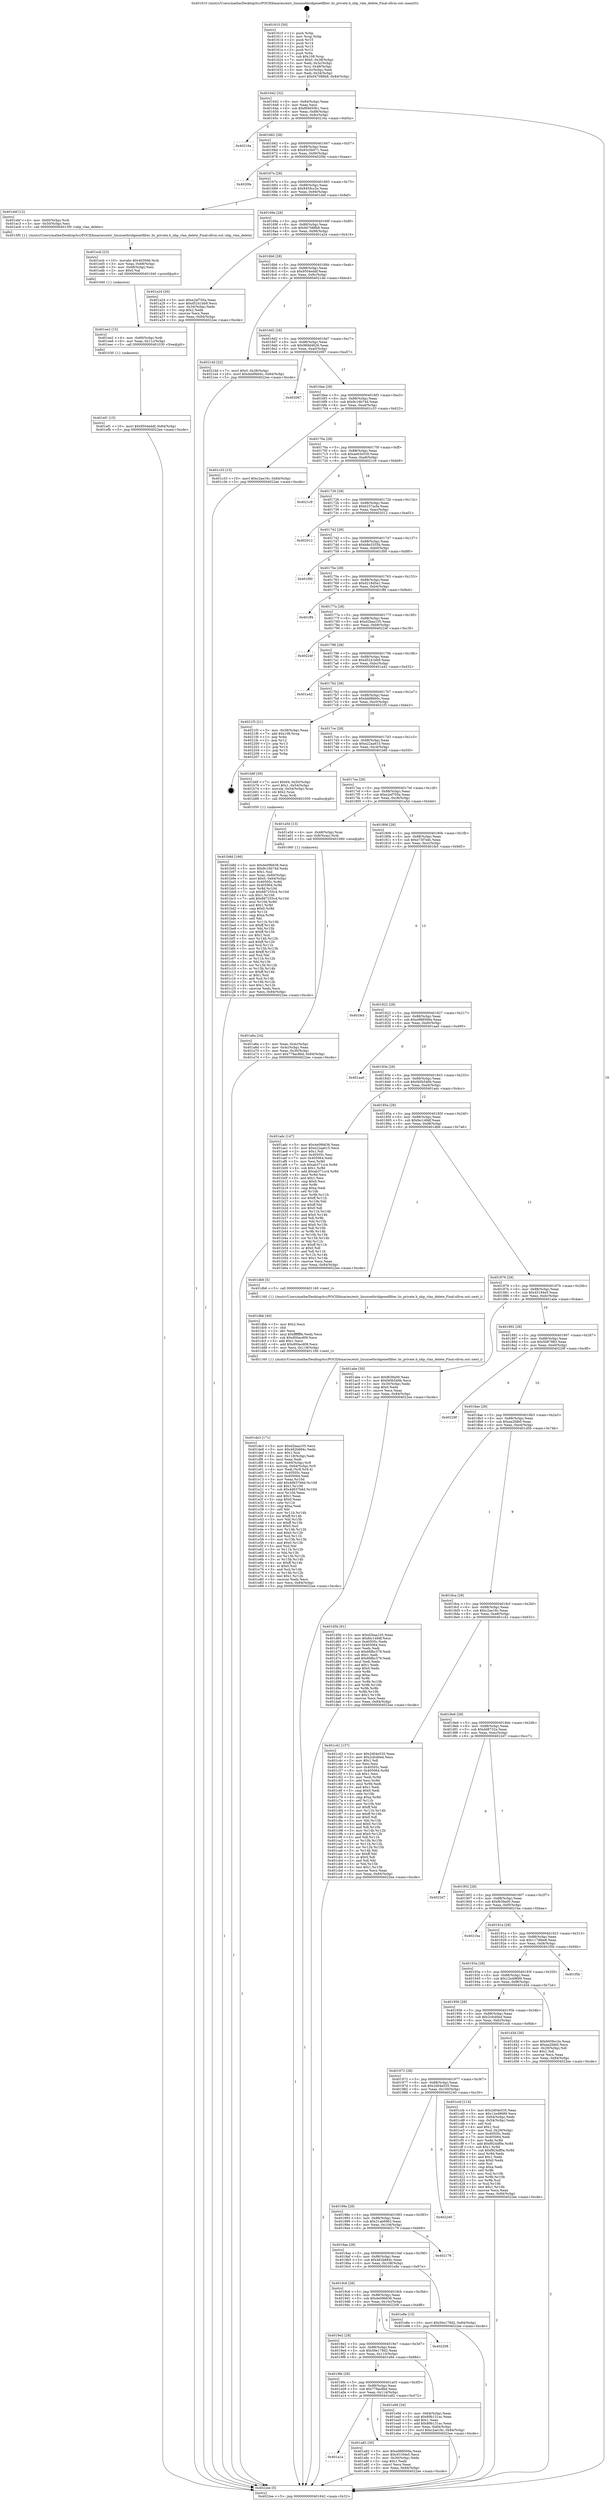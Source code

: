 digraph "0x401610" {
  label = "0x401610 (/mnt/c/Users/mathe/Desktop/tcc/POCII/binaries/extr_linuxnetbridgenetfilter..br_private.h_nbp_vlan_delete_Final-ollvm.out::main(0))"
  labelloc = "t"
  node[shape=record]

  Entry [label="",width=0.3,height=0.3,shape=circle,fillcolor=black,style=filled]
  "0x401642" [label="{
     0x401642 [32]\l
     | [instrs]\l
     &nbsp;&nbsp;0x401642 \<+6\>: mov -0x84(%rbp),%eax\l
     &nbsp;&nbsp;0x401648 \<+2\>: mov %eax,%ecx\l
     &nbsp;&nbsp;0x40164a \<+6\>: sub $0x8f4650b1,%ecx\l
     &nbsp;&nbsp;0x401650 \<+6\>: mov %eax,-0x88(%rbp)\l
     &nbsp;&nbsp;0x401656 \<+6\>: mov %ecx,-0x8c(%rbp)\l
     &nbsp;&nbsp;0x40165c \<+6\>: je 000000000040216a \<main+0xb5a\>\l
  }"]
  "0x40216a" [label="{
     0x40216a\l
  }", style=dashed]
  "0x401662" [label="{
     0x401662 [28]\l
     | [instrs]\l
     &nbsp;&nbsp;0x401662 \<+5\>: jmp 0000000000401667 \<main+0x57\>\l
     &nbsp;&nbsp;0x401667 \<+6\>: mov -0x88(%rbp),%eax\l
     &nbsp;&nbsp;0x40166d \<+5\>: sub $0x93c5b071,%eax\l
     &nbsp;&nbsp;0x401672 \<+6\>: mov %eax,-0x90(%rbp)\l
     &nbsp;&nbsp;0x401678 \<+6\>: je 00000000004020fa \<main+0xaea\>\l
  }"]
  Exit [label="",width=0.3,height=0.3,shape=circle,fillcolor=black,style=filled,peripheries=2]
  "0x4020fa" [label="{
     0x4020fa\l
  }", style=dashed]
  "0x40167e" [label="{
     0x40167e [28]\l
     | [instrs]\l
     &nbsp;&nbsp;0x40167e \<+5\>: jmp 0000000000401683 \<main+0x73\>\l
     &nbsp;&nbsp;0x401683 \<+6\>: mov -0x88(%rbp),%eax\l
     &nbsp;&nbsp;0x401689 \<+5\>: sub $0x9459cc2e,%eax\l
     &nbsp;&nbsp;0x40168e \<+6\>: mov %eax,-0x94(%rbp)\l
     &nbsp;&nbsp;0x401694 \<+6\>: je 0000000000401ebf \<main+0x8af\>\l
  }"]
  "0x401ef1" [label="{
     0x401ef1 [15]\l
     | [instrs]\l
     &nbsp;&nbsp;0x401ef1 \<+10\>: movl $0x9504eddf,-0x84(%rbp)\l
     &nbsp;&nbsp;0x401efb \<+5\>: jmp 00000000004022ee \<main+0xcde\>\l
  }"]
  "0x401ebf" [label="{
     0x401ebf [12]\l
     | [instrs]\l
     &nbsp;&nbsp;0x401ebf \<+4\>: mov -0x60(%rbp),%rdi\l
     &nbsp;&nbsp;0x401ec3 \<+3\>: mov -0x50(%rbp),%esi\l
     &nbsp;&nbsp;0x401ec6 \<+5\>: call 00000000004015f0 \<nbp_vlan_delete\>\l
     | [calls]\l
     &nbsp;&nbsp;0x4015f0 \{1\} (/mnt/c/Users/mathe/Desktop/tcc/POCII/binaries/extr_linuxnetbridgenetfilter..br_private.h_nbp_vlan_delete_Final-ollvm.out::nbp_vlan_delete)\l
  }"]
  "0x40169a" [label="{
     0x40169a [28]\l
     | [instrs]\l
     &nbsp;&nbsp;0x40169a \<+5\>: jmp 000000000040169f \<main+0x8f\>\l
     &nbsp;&nbsp;0x40169f \<+6\>: mov -0x88(%rbp),%eax\l
     &nbsp;&nbsp;0x4016a5 \<+5\>: sub $0x947088b8,%eax\l
     &nbsp;&nbsp;0x4016aa \<+6\>: mov %eax,-0x98(%rbp)\l
     &nbsp;&nbsp;0x4016b0 \<+6\>: je 0000000000401a24 \<main+0x414\>\l
  }"]
  "0x401ee2" [label="{
     0x401ee2 [15]\l
     | [instrs]\l
     &nbsp;&nbsp;0x401ee2 \<+4\>: mov -0x60(%rbp),%rdi\l
     &nbsp;&nbsp;0x401ee6 \<+6\>: mov %eax,-0x11c(%rbp)\l
     &nbsp;&nbsp;0x401eec \<+5\>: call 0000000000401030 \<free@plt\>\l
     | [calls]\l
     &nbsp;&nbsp;0x401030 \{1\} (unknown)\l
  }"]
  "0x401a24" [label="{
     0x401a24 [30]\l
     | [instrs]\l
     &nbsp;&nbsp;0x401a24 \<+5\>: mov $0xe2ef705a,%eax\l
     &nbsp;&nbsp;0x401a29 \<+5\>: mov $0xd5241bb9,%ecx\l
     &nbsp;&nbsp;0x401a2e \<+3\>: mov -0x34(%rbp),%edx\l
     &nbsp;&nbsp;0x401a31 \<+3\>: cmp $0x2,%edx\l
     &nbsp;&nbsp;0x401a34 \<+3\>: cmovne %ecx,%eax\l
     &nbsp;&nbsp;0x401a37 \<+6\>: mov %eax,-0x84(%rbp)\l
     &nbsp;&nbsp;0x401a3d \<+5\>: jmp 00000000004022ee \<main+0xcde\>\l
  }"]
  "0x4016b6" [label="{
     0x4016b6 [28]\l
     | [instrs]\l
     &nbsp;&nbsp;0x4016b6 \<+5\>: jmp 00000000004016bb \<main+0xab\>\l
     &nbsp;&nbsp;0x4016bb \<+6\>: mov -0x88(%rbp),%eax\l
     &nbsp;&nbsp;0x4016c1 \<+5\>: sub $0x9504eddf,%eax\l
     &nbsp;&nbsp;0x4016c6 \<+6\>: mov %eax,-0x9c(%rbp)\l
     &nbsp;&nbsp;0x4016cc \<+6\>: je 00000000004021dd \<main+0xbcd\>\l
  }"]
  "0x4022ee" [label="{
     0x4022ee [5]\l
     | [instrs]\l
     &nbsp;&nbsp;0x4022ee \<+5\>: jmp 0000000000401642 \<main+0x32\>\l
  }"]
  "0x401610" [label="{
     0x401610 [50]\l
     | [instrs]\l
     &nbsp;&nbsp;0x401610 \<+1\>: push %rbp\l
     &nbsp;&nbsp;0x401611 \<+3\>: mov %rsp,%rbp\l
     &nbsp;&nbsp;0x401614 \<+2\>: push %r15\l
     &nbsp;&nbsp;0x401616 \<+2\>: push %r14\l
     &nbsp;&nbsp;0x401618 \<+2\>: push %r13\l
     &nbsp;&nbsp;0x40161a \<+2\>: push %r12\l
     &nbsp;&nbsp;0x40161c \<+1\>: push %rbx\l
     &nbsp;&nbsp;0x40161d \<+7\>: sub $0x108,%rsp\l
     &nbsp;&nbsp;0x401624 \<+7\>: movl $0x0,-0x38(%rbp)\l
     &nbsp;&nbsp;0x40162b \<+3\>: mov %edi,-0x3c(%rbp)\l
     &nbsp;&nbsp;0x40162e \<+4\>: mov %rsi,-0x48(%rbp)\l
     &nbsp;&nbsp;0x401632 \<+3\>: mov -0x3c(%rbp),%edi\l
     &nbsp;&nbsp;0x401635 \<+3\>: mov %edi,-0x34(%rbp)\l
     &nbsp;&nbsp;0x401638 \<+10\>: movl $0x947088b8,-0x84(%rbp)\l
  }"]
  "0x401ecb" [label="{
     0x401ecb [23]\l
     | [instrs]\l
     &nbsp;&nbsp;0x401ecb \<+10\>: movabs $0x4030d6,%rdi\l
     &nbsp;&nbsp;0x401ed5 \<+3\>: mov %eax,-0x68(%rbp)\l
     &nbsp;&nbsp;0x401ed8 \<+3\>: mov -0x68(%rbp),%esi\l
     &nbsp;&nbsp;0x401edb \<+2\>: mov $0x0,%al\l
     &nbsp;&nbsp;0x401edd \<+5\>: call 0000000000401040 \<printf@plt\>\l
     | [calls]\l
     &nbsp;&nbsp;0x401040 \{1\} (unknown)\l
  }"]
  "0x4021dd" [label="{
     0x4021dd [22]\l
     | [instrs]\l
     &nbsp;&nbsp;0x4021dd \<+7\>: movl $0x0,-0x38(%rbp)\l
     &nbsp;&nbsp;0x4021e4 \<+10\>: movl $0xddd9bb0c,-0x84(%rbp)\l
     &nbsp;&nbsp;0x4021ee \<+5\>: jmp 00000000004022ee \<main+0xcde\>\l
  }"]
  "0x4016d2" [label="{
     0x4016d2 [28]\l
     | [instrs]\l
     &nbsp;&nbsp;0x4016d2 \<+5\>: jmp 00000000004016d7 \<main+0xc7\>\l
     &nbsp;&nbsp;0x4016d7 \<+6\>: mov -0x88(%rbp),%eax\l
     &nbsp;&nbsp;0x4016dd \<+5\>: sub $0x969d4626,%eax\l
     &nbsp;&nbsp;0x4016e2 \<+6\>: mov %eax,-0xa0(%rbp)\l
     &nbsp;&nbsp;0x4016e8 \<+6\>: je 0000000000402067 \<main+0xa57\>\l
  }"]
  "0x401de3" [label="{
     0x401de3 [171]\l
     | [instrs]\l
     &nbsp;&nbsp;0x401de3 \<+5\>: mov $0xd2baa105,%ecx\l
     &nbsp;&nbsp;0x401de8 \<+5\>: mov $0x462b684c,%edx\l
     &nbsp;&nbsp;0x401ded \<+3\>: mov $0x1,%sil\l
     &nbsp;&nbsp;0x401df0 \<+6\>: mov -0x118(%rbp),%edi\l
     &nbsp;&nbsp;0x401df6 \<+3\>: imul %eax,%edi\l
     &nbsp;&nbsp;0x401df9 \<+4\>: mov -0x60(%rbp),%r8\l
     &nbsp;&nbsp;0x401dfd \<+4\>: movslq -0x64(%rbp),%r9\l
     &nbsp;&nbsp;0x401e01 \<+4\>: mov %edi,(%r8,%r9,4)\l
     &nbsp;&nbsp;0x401e05 \<+7\>: mov 0x40505c,%eax\l
     &nbsp;&nbsp;0x401e0c \<+7\>: mov 0x405064,%edi\l
     &nbsp;&nbsp;0x401e13 \<+3\>: mov %eax,%r10d\l
     &nbsp;&nbsp;0x401e16 \<+7\>: add $0x4d637b6d,%r10d\l
     &nbsp;&nbsp;0x401e1d \<+4\>: sub $0x1,%r10d\l
     &nbsp;&nbsp;0x401e21 \<+7\>: sub $0x4d637b6d,%r10d\l
     &nbsp;&nbsp;0x401e28 \<+4\>: imul %r10d,%eax\l
     &nbsp;&nbsp;0x401e2c \<+3\>: and $0x1,%eax\l
     &nbsp;&nbsp;0x401e2f \<+3\>: cmp $0x0,%eax\l
     &nbsp;&nbsp;0x401e32 \<+4\>: sete %r11b\l
     &nbsp;&nbsp;0x401e36 \<+3\>: cmp $0xa,%edi\l
     &nbsp;&nbsp;0x401e39 \<+3\>: setl %bl\l
     &nbsp;&nbsp;0x401e3c \<+3\>: mov %r11b,%r14b\l
     &nbsp;&nbsp;0x401e3f \<+4\>: xor $0xff,%r14b\l
     &nbsp;&nbsp;0x401e43 \<+3\>: mov %bl,%r15b\l
     &nbsp;&nbsp;0x401e46 \<+4\>: xor $0xff,%r15b\l
     &nbsp;&nbsp;0x401e4a \<+4\>: xor $0x0,%sil\l
     &nbsp;&nbsp;0x401e4e \<+3\>: mov %r14b,%r12b\l
     &nbsp;&nbsp;0x401e51 \<+4\>: and $0x0,%r12b\l
     &nbsp;&nbsp;0x401e55 \<+3\>: and %sil,%r11b\l
     &nbsp;&nbsp;0x401e58 \<+3\>: mov %r15b,%r13b\l
     &nbsp;&nbsp;0x401e5b \<+4\>: and $0x0,%r13b\l
     &nbsp;&nbsp;0x401e5f \<+3\>: and %sil,%bl\l
     &nbsp;&nbsp;0x401e62 \<+3\>: or %r11b,%r12b\l
     &nbsp;&nbsp;0x401e65 \<+3\>: or %bl,%r13b\l
     &nbsp;&nbsp;0x401e68 \<+3\>: xor %r13b,%r12b\l
     &nbsp;&nbsp;0x401e6b \<+3\>: or %r15b,%r14b\l
     &nbsp;&nbsp;0x401e6e \<+4\>: xor $0xff,%r14b\l
     &nbsp;&nbsp;0x401e72 \<+4\>: or $0x0,%sil\l
     &nbsp;&nbsp;0x401e76 \<+3\>: and %sil,%r14b\l
     &nbsp;&nbsp;0x401e79 \<+3\>: or %r14b,%r12b\l
     &nbsp;&nbsp;0x401e7c \<+4\>: test $0x1,%r12b\l
     &nbsp;&nbsp;0x401e80 \<+3\>: cmovne %edx,%ecx\l
     &nbsp;&nbsp;0x401e83 \<+6\>: mov %ecx,-0x84(%rbp)\l
     &nbsp;&nbsp;0x401e89 \<+5\>: jmp 00000000004022ee \<main+0xcde\>\l
  }"]
  "0x402067" [label="{
     0x402067\l
  }", style=dashed]
  "0x4016ee" [label="{
     0x4016ee [28]\l
     | [instrs]\l
     &nbsp;&nbsp;0x4016ee \<+5\>: jmp 00000000004016f3 \<main+0xe3\>\l
     &nbsp;&nbsp;0x4016f3 \<+6\>: mov -0x88(%rbp),%eax\l
     &nbsp;&nbsp;0x4016f9 \<+5\>: sub $0x9c16b74d,%eax\l
     &nbsp;&nbsp;0x4016fe \<+6\>: mov %eax,-0xa4(%rbp)\l
     &nbsp;&nbsp;0x401704 \<+6\>: je 0000000000401c33 \<main+0x623\>\l
  }"]
  "0x401dbb" [label="{
     0x401dbb [40]\l
     | [instrs]\l
     &nbsp;&nbsp;0x401dbb \<+5\>: mov $0x2,%ecx\l
     &nbsp;&nbsp;0x401dc0 \<+1\>: cltd\l
     &nbsp;&nbsp;0x401dc1 \<+2\>: idiv %ecx\l
     &nbsp;&nbsp;0x401dc3 \<+6\>: imul $0xfffffffe,%edx,%ecx\l
     &nbsp;&nbsp;0x401dc9 \<+6\>: sub $0xd00acd09,%ecx\l
     &nbsp;&nbsp;0x401dcf \<+3\>: add $0x1,%ecx\l
     &nbsp;&nbsp;0x401dd2 \<+6\>: add $0xd00acd09,%ecx\l
     &nbsp;&nbsp;0x401dd8 \<+6\>: mov %ecx,-0x118(%rbp)\l
     &nbsp;&nbsp;0x401dde \<+5\>: call 0000000000401160 \<next_i\>\l
     | [calls]\l
     &nbsp;&nbsp;0x401160 \{1\} (/mnt/c/Users/mathe/Desktop/tcc/POCII/binaries/extr_linuxnetbridgenetfilter..br_private.h_nbp_vlan_delete_Final-ollvm.out::next_i)\l
  }"]
  "0x401c33" [label="{
     0x401c33 [15]\l
     | [instrs]\l
     &nbsp;&nbsp;0x401c33 \<+10\>: movl $0xc2ae16c,-0x84(%rbp)\l
     &nbsp;&nbsp;0x401c3d \<+5\>: jmp 00000000004022ee \<main+0xcde\>\l
  }"]
  "0x40170a" [label="{
     0x40170a [28]\l
     | [instrs]\l
     &nbsp;&nbsp;0x40170a \<+5\>: jmp 000000000040170f \<main+0xff\>\l
     &nbsp;&nbsp;0x40170f \<+6\>: mov -0x88(%rbp),%eax\l
     &nbsp;&nbsp;0x401715 \<+5\>: sub $0xae63e539,%eax\l
     &nbsp;&nbsp;0x40171a \<+6\>: mov %eax,-0xa8(%rbp)\l
     &nbsp;&nbsp;0x401720 \<+6\>: je 00000000004021c9 \<main+0xbb9\>\l
  }"]
  "0x401b8d" [label="{
     0x401b8d [166]\l
     | [instrs]\l
     &nbsp;&nbsp;0x401b8d \<+5\>: mov $0x4e09b636,%ecx\l
     &nbsp;&nbsp;0x401b92 \<+5\>: mov $0x9c16b74d,%edx\l
     &nbsp;&nbsp;0x401b97 \<+3\>: mov $0x1,%sil\l
     &nbsp;&nbsp;0x401b9a \<+4\>: mov %rax,-0x60(%rbp)\l
     &nbsp;&nbsp;0x401b9e \<+7\>: movl $0x0,-0x64(%rbp)\l
     &nbsp;&nbsp;0x401ba5 \<+8\>: mov 0x40505c,%r8d\l
     &nbsp;&nbsp;0x401bad \<+8\>: mov 0x405064,%r9d\l
     &nbsp;&nbsp;0x401bb5 \<+3\>: mov %r8d,%r10d\l
     &nbsp;&nbsp;0x401bb8 \<+7\>: sub $0x887255c4,%r10d\l
     &nbsp;&nbsp;0x401bbf \<+4\>: sub $0x1,%r10d\l
     &nbsp;&nbsp;0x401bc3 \<+7\>: add $0x887255c4,%r10d\l
     &nbsp;&nbsp;0x401bca \<+4\>: imul %r10d,%r8d\l
     &nbsp;&nbsp;0x401bce \<+4\>: and $0x1,%r8d\l
     &nbsp;&nbsp;0x401bd2 \<+4\>: cmp $0x0,%r8d\l
     &nbsp;&nbsp;0x401bd6 \<+4\>: sete %r11b\l
     &nbsp;&nbsp;0x401bda \<+4\>: cmp $0xa,%r9d\l
     &nbsp;&nbsp;0x401bde \<+3\>: setl %bl\l
     &nbsp;&nbsp;0x401be1 \<+3\>: mov %r11b,%r14b\l
     &nbsp;&nbsp;0x401be4 \<+4\>: xor $0xff,%r14b\l
     &nbsp;&nbsp;0x401be8 \<+3\>: mov %bl,%r15b\l
     &nbsp;&nbsp;0x401beb \<+4\>: xor $0xff,%r15b\l
     &nbsp;&nbsp;0x401bef \<+4\>: xor $0x1,%sil\l
     &nbsp;&nbsp;0x401bf3 \<+3\>: mov %r14b,%r12b\l
     &nbsp;&nbsp;0x401bf6 \<+4\>: and $0xff,%r12b\l
     &nbsp;&nbsp;0x401bfa \<+3\>: and %sil,%r11b\l
     &nbsp;&nbsp;0x401bfd \<+3\>: mov %r15b,%r13b\l
     &nbsp;&nbsp;0x401c00 \<+4\>: and $0xff,%r13b\l
     &nbsp;&nbsp;0x401c04 \<+3\>: and %sil,%bl\l
     &nbsp;&nbsp;0x401c07 \<+3\>: or %r11b,%r12b\l
     &nbsp;&nbsp;0x401c0a \<+3\>: or %bl,%r13b\l
     &nbsp;&nbsp;0x401c0d \<+3\>: xor %r13b,%r12b\l
     &nbsp;&nbsp;0x401c10 \<+3\>: or %r15b,%r14b\l
     &nbsp;&nbsp;0x401c13 \<+4\>: xor $0xff,%r14b\l
     &nbsp;&nbsp;0x401c17 \<+4\>: or $0x1,%sil\l
     &nbsp;&nbsp;0x401c1b \<+3\>: and %sil,%r14b\l
     &nbsp;&nbsp;0x401c1e \<+3\>: or %r14b,%r12b\l
     &nbsp;&nbsp;0x401c21 \<+4\>: test $0x1,%r12b\l
     &nbsp;&nbsp;0x401c25 \<+3\>: cmovne %edx,%ecx\l
     &nbsp;&nbsp;0x401c28 \<+6\>: mov %ecx,-0x84(%rbp)\l
     &nbsp;&nbsp;0x401c2e \<+5\>: jmp 00000000004022ee \<main+0xcde\>\l
  }"]
  "0x4021c9" [label="{
     0x4021c9\l
  }", style=dashed]
  "0x401726" [label="{
     0x401726 [28]\l
     | [instrs]\l
     &nbsp;&nbsp;0x401726 \<+5\>: jmp 000000000040172b \<main+0x11b\>\l
     &nbsp;&nbsp;0x40172b \<+6\>: mov -0x88(%rbp),%eax\l
     &nbsp;&nbsp;0x401731 \<+5\>: sub $0xb237acfa,%eax\l
     &nbsp;&nbsp;0x401736 \<+6\>: mov %eax,-0xac(%rbp)\l
     &nbsp;&nbsp;0x40173c \<+6\>: je 0000000000402012 \<main+0xa02\>\l
  }"]
  "0x401a1a" [label="{
     0x401a1a\l
  }", style=dashed]
  "0x402012" [label="{
     0x402012\l
  }", style=dashed]
  "0x401742" [label="{
     0x401742 [28]\l
     | [instrs]\l
     &nbsp;&nbsp;0x401742 \<+5\>: jmp 0000000000401747 \<main+0x137\>\l
     &nbsp;&nbsp;0x401747 \<+6\>: mov -0x88(%rbp),%eax\l
     &nbsp;&nbsp;0x40174d \<+5\>: sub $0xb8e3355b,%eax\l
     &nbsp;&nbsp;0x401752 \<+6\>: mov %eax,-0xb0(%rbp)\l
     &nbsp;&nbsp;0x401758 \<+6\>: je 0000000000401f00 \<main+0x8f0\>\l
  }"]
  "0x401a82" [label="{
     0x401a82 [30]\l
     | [instrs]\l
     &nbsp;&nbsp;0x401a82 \<+5\>: mov $0xe988569a,%eax\l
     &nbsp;&nbsp;0x401a87 \<+5\>: mov $0x45194e5,%ecx\l
     &nbsp;&nbsp;0x401a8c \<+3\>: mov -0x30(%rbp),%edx\l
     &nbsp;&nbsp;0x401a8f \<+3\>: cmp $0x1,%edx\l
     &nbsp;&nbsp;0x401a92 \<+3\>: cmovl %ecx,%eax\l
     &nbsp;&nbsp;0x401a95 \<+6\>: mov %eax,-0x84(%rbp)\l
     &nbsp;&nbsp;0x401a9b \<+5\>: jmp 00000000004022ee \<main+0xcde\>\l
  }"]
  "0x401f00" [label="{
     0x401f00\l
  }", style=dashed]
  "0x40175e" [label="{
     0x40175e [28]\l
     | [instrs]\l
     &nbsp;&nbsp;0x40175e \<+5\>: jmp 0000000000401763 \<main+0x153\>\l
     &nbsp;&nbsp;0x401763 \<+6\>: mov -0x88(%rbp),%eax\l
     &nbsp;&nbsp;0x401769 \<+5\>: sub $0xd218d5a1,%eax\l
     &nbsp;&nbsp;0x40176e \<+6\>: mov %eax,-0xb4(%rbp)\l
     &nbsp;&nbsp;0x401774 \<+6\>: je 0000000000401ff4 \<main+0x9e4\>\l
  }"]
  "0x4019fe" [label="{
     0x4019fe [28]\l
     | [instrs]\l
     &nbsp;&nbsp;0x4019fe \<+5\>: jmp 0000000000401a03 \<main+0x3f3\>\l
     &nbsp;&nbsp;0x401a03 \<+6\>: mov -0x88(%rbp),%eax\l
     &nbsp;&nbsp;0x401a09 \<+5\>: sub $0x778ac8bd,%eax\l
     &nbsp;&nbsp;0x401a0e \<+6\>: mov %eax,-0x114(%rbp)\l
     &nbsp;&nbsp;0x401a14 \<+6\>: je 0000000000401a82 \<main+0x472\>\l
  }"]
  "0x401ff4" [label="{
     0x401ff4\l
  }", style=dashed]
  "0x40177a" [label="{
     0x40177a [28]\l
     | [instrs]\l
     &nbsp;&nbsp;0x40177a \<+5\>: jmp 000000000040177f \<main+0x16f\>\l
     &nbsp;&nbsp;0x40177f \<+6\>: mov -0x88(%rbp),%eax\l
     &nbsp;&nbsp;0x401785 \<+5\>: sub $0xd2baa105,%eax\l
     &nbsp;&nbsp;0x40178a \<+6\>: mov %eax,-0xb8(%rbp)\l
     &nbsp;&nbsp;0x401790 \<+6\>: je 000000000040224f \<main+0xc3f\>\l
  }"]
  "0x401e9d" [label="{
     0x401e9d [34]\l
     | [instrs]\l
     &nbsp;&nbsp;0x401e9d \<+3\>: mov -0x64(%rbp),%eax\l
     &nbsp;&nbsp;0x401ea0 \<+5\>: sub $0x89b131ac,%eax\l
     &nbsp;&nbsp;0x401ea5 \<+3\>: add $0x1,%eax\l
     &nbsp;&nbsp;0x401ea8 \<+5\>: add $0x89b131ac,%eax\l
     &nbsp;&nbsp;0x401ead \<+3\>: mov %eax,-0x64(%rbp)\l
     &nbsp;&nbsp;0x401eb0 \<+10\>: movl $0xc2ae16c,-0x84(%rbp)\l
     &nbsp;&nbsp;0x401eba \<+5\>: jmp 00000000004022ee \<main+0xcde\>\l
  }"]
  "0x40224f" [label="{
     0x40224f\l
  }", style=dashed]
  "0x401796" [label="{
     0x401796 [28]\l
     | [instrs]\l
     &nbsp;&nbsp;0x401796 \<+5\>: jmp 000000000040179b \<main+0x18b\>\l
     &nbsp;&nbsp;0x40179b \<+6\>: mov -0x88(%rbp),%eax\l
     &nbsp;&nbsp;0x4017a1 \<+5\>: sub $0xd5241bb9,%eax\l
     &nbsp;&nbsp;0x4017a6 \<+6\>: mov %eax,-0xbc(%rbp)\l
     &nbsp;&nbsp;0x4017ac \<+6\>: je 0000000000401a42 \<main+0x432\>\l
  }"]
  "0x4019e2" [label="{
     0x4019e2 [28]\l
     | [instrs]\l
     &nbsp;&nbsp;0x4019e2 \<+5\>: jmp 00000000004019e7 \<main+0x3d7\>\l
     &nbsp;&nbsp;0x4019e7 \<+6\>: mov -0x88(%rbp),%eax\l
     &nbsp;&nbsp;0x4019ed \<+5\>: sub $0x56e178d2,%eax\l
     &nbsp;&nbsp;0x4019f2 \<+6\>: mov %eax,-0x110(%rbp)\l
     &nbsp;&nbsp;0x4019f8 \<+6\>: je 0000000000401e9d \<main+0x88d\>\l
  }"]
  "0x401a42" [label="{
     0x401a42\l
  }", style=dashed]
  "0x4017b2" [label="{
     0x4017b2 [28]\l
     | [instrs]\l
     &nbsp;&nbsp;0x4017b2 \<+5\>: jmp 00000000004017b7 \<main+0x1a7\>\l
     &nbsp;&nbsp;0x4017b7 \<+6\>: mov -0x88(%rbp),%eax\l
     &nbsp;&nbsp;0x4017bd \<+5\>: sub $0xddd9bb0c,%eax\l
     &nbsp;&nbsp;0x4017c2 \<+6\>: mov %eax,-0xc0(%rbp)\l
     &nbsp;&nbsp;0x4017c8 \<+6\>: je 00000000004021f3 \<main+0xbe3\>\l
  }"]
  "0x402208" [label="{
     0x402208\l
  }", style=dashed]
  "0x4021f3" [label="{
     0x4021f3 [21]\l
     | [instrs]\l
     &nbsp;&nbsp;0x4021f3 \<+3\>: mov -0x38(%rbp),%eax\l
     &nbsp;&nbsp;0x4021f6 \<+7\>: add $0x108,%rsp\l
     &nbsp;&nbsp;0x4021fd \<+1\>: pop %rbx\l
     &nbsp;&nbsp;0x4021fe \<+2\>: pop %r12\l
     &nbsp;&nbsp;0x402200 \<+2\>: pop %r13\l
     &nbsp;&nbsp;0x402202 \<+2\>: pop %r14\l
     &nbsp;&nbsp;0x402204 \<+2\>: pop %r15\l
     &nbsp;&nbsp;0x402206 \<+1\>: pop %rbp\l
     &nbsp;&nbsp;0x402207 \<+1\>: ret\l
  }"]
  "0x4017ce" [label="{
     0x4017ce [28]\l
     | [instrs]\l
     &nbsp;&nbsp;0x4017ce \<+5\>: jmp 00000000004017d3 \<main+0x1c3\>\l
     &nbsp;&nbsp;0x4017d3 \<+6\>: mov -0x88(%rbp),%eax\l
     &nbsp;&nbsp;0x4017d9 \<+5\>: sub $0xe22aa615,%eax\l
     &nbsp;&nbsp;0x4017de \<+6\>: mov %eax,-0xc4(%rbp)\l
     &nbsp;&nbsp;0x4017e4 \<+6\>: je 0000000000401b6f \<main+0x55f\>\l
  }"]
  "0x4019c6" [label="{
     0x4019c6 [28]\l
     | [instrs]\l
     &nbsp;&nbsp;0x4019c6 \<+5\>: jmp 00000000004019cb \<main+0x3bb\>\l
     &nbsp;&nbsp;0x4019cb \<+6\>: mov -0x88(%rbp),%eax\l
     &nbsp;&nbsp;0x4019d1 \<+5\>: sub $0x4e09b636,%eax\l
     &nbsp;&nbsp;0x4019d6 \<+6\>: mov %eax,-0x10c(%rbp)\l
     &nbsp;&nbsp;0x4019dc \<+6\>: je 0000000000402208 \<main+0xbf8\>\l
  }"]
  "0x401b6f" [label="{
     0x401b6f [30]\l
     | [instrs]\l
     &nbsp;&nbsp;0x401b6f \<+7\>: movl $0x64,-0x50(%rbp)\l
     &nbsp;&nbsp;0x401b76 \<+7\>: movl $0x1,-0x54(%rbp)\l
     &nbsp;&nbsp;0x401b7d \<+4\>: movslq -0x54(%rbp),%rax\l
     &nbsp;&nbsp;0x401b81 \<+4\>: shl $0x2,%rax\l
     &nbsp;&nbsp;0x401b85 \<+3\>: mov %rax,%rdi\l
     &nbsp;&nbsp;0x401b88 \<+5\>: call 0000000000401050 \<malloc@plt\>\l
     | [calls]\l
     &nbsp;&nbsp;0x401050 \{1\} (unknown)\l
  }"]
  "0x4017ea" [label="{
     0x4017ea [28]\l
     | [instrs]\l
     &nbsp;&nbsp;0x4017ea \<+5\>: jmp 00000000004017ef \<main+0x1df\>\l
     &nbsp;&nbsp;0x4017ef \<+6\>: mov -0x88(%rbp),%eax\l
     &nbsp;&nbsp;0x4017f5 \<+5\>: sub $0xe2ef705a,%eax\l
     &nbsp;&nbsp;0x4017fa \<+6\>: mov %eax,-0xc8(%rbp)\l
     &nbsp;&nbsp;0x401800 \<+6\>: je 0000000000401a5d \<main+0x44d\>\l
  }"]
  "0x401e8e" [label="{
     0x401e8e [15]\l
     | [instrs]\l
     &nbsp;&nbsp;0x401e8e \<+10\>: movl $0x56e178d2,-0x84(%rbp)\l
     &nbsp;&nbsp;0x401e98 \<+5\>: jmp 00000000004022ee \<main+0xcde\>\l
  }"]
  "0x401a5d" [label="{
     0x401a5d [13]\l
     | [instrs]\l
     &nbsp;&nbsp;0x401a5d \<+4\>: mov -0x48(%rbp),%rax\l
     &nbsp;&nbsp;0x401a61 \<+4\>: mov 0x8(%rax),%rdi\l
     &nbsp;&nbsp;0x401a65 \<+5\>: call 0000000000401060 \<atoi@plt\>\l
     | [calls]\l
     &nbsp;&nbsp;0x401060 \{1\} (unknown)\l
  }"]
  "0x401806" [label="{
     0x401806 [28]\l
     | [instrs]\l
     &nbsp;&nbsp;0x401806 \<+5\>: jmp 000000000040180b \<main+0x1fb\>\l
     &nbsp;&nbsp;0x40180b \<+6\>: mov -0x88(%rbp),%eax\l
     &nbsp;&nbsp;0x401811 \<+5\>: sub $0xe73f7edc,%eax\l
     &nbsp;&nbsp;0x401816 \<+6\>: mov %eax,-0xcc(%rbp)\l
     &nbsp;&nbsp;0x40181c \<+6\>: je 0000000000401fe5 \<main+0x9d5\>\l
  }"]
  "0x401a6a" [label="{
     0x401a6a [24]\l
     | [instrs]\l
     &nbsp;&nbsp;0x401a6a \<+3\>: mov %eax,-0x4c(%rbp)\l
     &nbsp;&nbsp;0x401a6d \<+3\>: mov -0x4c(%rbp),%eax\l
     &nbsp;&nbsp;0x401a70 \<+3\>: mov %eax,-0x30(%rbp)\l
     &nbsp;&nbsp;0x401a73 \<+10\>: movl $0x778ac8bd,-0x84(%rbp)\l
     &nbsp;&nbsp;0x401a7d \<+5\>: jmp 00000000004022ee \<main+0xcde\>\l
  }"]
  "0x4019aa" [label="{
     0x4019aa [28]\l
     | [instrs]\l
     &nbsp;&nbsp;0x4019aa \<+5\>: jmp 00000000004019af \<main+0x39f\>\l
     &nbsp;&nbsp;0x4019af \<+6\>: mov -0x88(%rbp),%eax\l
     &nbsp;&nbsp;0x4019b5 \<+5\>: sub $0x462b684c,%eax\l
     &nbsp;&nbsp;0x4019ba \<+6\>: mov %eax,-0x108(%rbp)\l
     &nbsp;&nbsp;0x4019c0 \<+6\>: je 0000000000401e8e \<main+0x87e\>\l
  }"]
  "0x401fe5" [label="{
     0x401fe5\l
  }", style=dashed]
  "0x401822" [label="{
     0x401822 [28]\l
     | [instrs]\l
     &nbsp;&nbsp;0x401822 \<+5\>: jmp 0000000000401827 \<main+0x217\>\l
     &nbsp;&nbsp;0x401827 \<+6\>: mov -0x88(%rbp),%eax\l
     &nbsp;&nbsp;0x40182d \<+5\>: sub $0xe988569a,%eax\l
     &nbsp;&nbsp;0x401832 \<+6\>: mov %eax,-0xd0(%rbp)\l
     &nbsp;&nbsp;0x401838 \<+6\>: je 0000000000401aa0 \<main+0x490\>\l
  }"]
  "0x402179" [label="{
     0x402179\l
  }", style=dashed]
  "0x401aa0" [label="{
     0x401aa0\l
  }", style=dashed]
  "0x40183e" [label="{
     0x40183e [28]\l
     | [instrs]\l
     &nbsp;&nbsp;0x40183e \<+5\>: jmp 0000000000401843 \<main+0x233\>\l
     &nbsp;&nbsp;0x401843 \<+6\>: mov -0x88(%rbp),%eax\l
     &nbsp;&nbsp;0x401849 \<+5\>: sub $0xf40b546b,%eax\l
     &nbsp;&nbsp;0x40184e \<+6\>: mov %eax,-0xd4(%rbp)\l
     &nbsp;&nbsp;0x401854 \<+6\>: je 0000000000401adc \<main+0x4cc\>\l
  }"]
  "0x40198e" [label="{
     0x40198e [28]\l
     | [instrs]\l
     &nbsp;&nbsp;0x40198e \<+5\>: jmp 0000000000401993 \<main+0x383\>\l
     &nbsp;&nbsp;0x401993 \<+6\>: mov -0x88(%rbp),%eax\l
     &nbsp;&nbsp;0x401999 \<+5\>: sub $0x31ab6962,%eax\l
     &nbsp;&nbsp;0x40199e \<+6\>: mov %eax,-0x104(%rbp)\l
     &nbsp;&nbsp;0x4019a4 \<+6\>: je 0000000000402179 \<main+0xb69\>\l
  }"]
  "0x401adc" [label="{
     0x401adc [147]\l
     | [instrs]\l
     &nbsp;&nbsp;0x401adc \<+5\>: mov $0x4e09b636,%eax\l
     &nbsp;&nbsp;0x401ae1 \<+5\>: mov $0xe22aa615,%ecx\l
     &nbsp;&nbsp;0x401ae6 \<+2\>: mov $0x1,%dl\l
     &nbsp;&nbsp;0x401ae8 \<+7\>: mov 0x40505c,%esi\l
     &nbsp;&nbsp;0x401aef \<+7\>: mov 0x405064,%edi\l
     &nbsp;&nbsp;0x401af6 \<+3\>: mov %esi,%r8d\l
     &nbsp;&nbsp;0x401af9 \<+7\>: sub $0xab371cc4,%r8d\l
     &nbsp;&nbsp;0x401b00 \<+4\>: sub $0x1,%r8d\l
     &nbsp;&nbsp;0x401b04 \<+7\>: add $0xab371cc4,%r8d\l
     &nbsp;&nbsp;0x401b0b \<+4\>: imul %r8d,%esi\l
     &nbsp;&nbsp;0x401b0f \<+3\>: and $0x1,%esi\l
     &nbsp;&nbsp;0x401b12 \<+3\>: cmp $0x0,%esi\l
     &nbsp;&nbsp;0x401b15 \<+4\>: sete %r9b\l
     &nbsp;&nbsp;0x401b19 \<+3\>: cmp $0xa,%edi\l
     &nbsp;&nbsp;0x401b1c \<+4\>: setl %r10b\l
     &nbsp;&nbsp;0x401b20 \<+3\>: mov %r9b,%r11b\l
     &nbsp;&nbsp;0x401b23 \<+4\>: xor $0xff,%r11b\l
     &nbsp;&nbsp;0x401b27 \<+3\>: mov %r10b,%bl\l
     &nbsp;&nbsp;0x401b2a \<+3\>: xor $0xff,%bl\l
     &nbsp;&nbsp;0x401b2d \<+3\>: xor $0x0,%dl\l
     &nbsp;&nbsp;0x401b30 \<+3\>: mov %r11b,%r14b\l
     &nbsp;&nbsp;0x401b33 \<+4\>: and $0x0,%r14b\l
     &nbsp;&nbsp;0x401b37 \<+3\>: and %dl,%r9b\l
     &nbsp;&nbsp;0x401b3a \<+3\>: mov %bl,%r15b\l
     &nbsp;&nbsp;0x401b3d \<+4\>: and $0x0,%r15b\l
     &nbsp;&nbsp;0x401b41 \<+3\>: and %dl,%r10b\l
     &nbsp;&nbsp;0x401b44 \<+3\>: or %r9b,%r14b\l
     &nbsp;&nbsp;0x401b47 \<+3\>: or %r10b,%r15b\l
     &nbsp;&nbsp;0x401b4a \<+3\>: xor %r15b,%r14b\l
     &nbsp;&nbsp;0x401b4d \<+3\>: or %bl,%r11b\l
     &nbsp;&nbsp;0x401b50 \<+4\>: xor $0xff,%r11b\l
     &nbsp;&nbsp;0x401b54 \<+3\>: or $0x0,%dl\l
     &nbsp;&nbsp;0x401b57 \<+3\>: and %dl,%r11b\l
     &nbsp;&nbsp;0x401b5a \<+3\>: or %r11b,%r14b\l
     &nbsp;&nbsp;0x401b5d \<+4\>: test $0x1,%r14b\l
     &nbsp;&nbsp;0x401b61 \<+3\>: cmovne %ecx,%eax\l
     &nbsp;&nbsp;0x401b64 \<+6\>: mov %eax,-0x84(%rbp)\l
     &nbsp;&nbsp;0x401b6a \<+5\>: jmp 00000000004022ee \<main+0xcde\>\l
  }"]
  "0x40185a" [label="{
     0x40185a [28]\l
     | [instrs]\l
     &nbsp;&nbsp;0x40185a \<+5\>: jmp 000000000040185f \<main+0x24f\>\l
     &nbsp;&nbsp;0x40185f \<+6\>: mov -0x88(%rbp),%eax\l
     &nbsp;&nbsp;0x401865 \<+5\>: sub $0xfec149df,%eax\l
     &nbsp;&nbsp;0x40186a \<+6\>: mov %eax,-0xd8(%rbp)\l
     &nbsp;&nbsp;0x401870 \<+6\>: je 0000000000401db6 \<main+0x7a6\>\l
  }"]
  "0x402240" [label="{
     0x402240\l
  }", style=dashed]
  "0x401db6" [label="{
     0x401db6 [5]\l
     | [instrs]\l
     &nbsp;&nbsp;0x401db6 \<+5\>: call 0000000000401160 \<next_i\>\l
     | [calls]\l
     &nbsp;&nbsp;0x401160 \{1\} (/mnt/c/Users/mathe/Desktop/tcc/POCII/binaries/extr_linuxnetbridgenetfilter..br_private.h_nbp_vlan_delete_Final-ollvm.out::next_i)\l
  }"]
  "0x401876" [label="{
     0x401876 [28]\l
     | [instrs]\l
     &nbsp;&nbsp;0x401876 \<+5\>: jmp 000000000040187b \<main+0x26b\>\l
     &nbsp;&nbsp;0x40187b \<+6\>: mov -0x88(%rbp),%eax\l
     &nbsp;&nbsp;0x401881 \<+5\>: sub $0x45194e5,%eax\l
     &nbsp;&nbsp;0x401886 \<+6\>: mov %eax,-0xdc(%rbp)\l
     &nbsp;&nbsp;0x40188c \<+6\>: je 0000000000401abe \<main+0x4ae\>\l
  }"]
  "0x401972" [label="{
     0x401972 [28]\l
     | [instrs]\l
     &nbsp;&nbsp;0x401972 \<+5\>: jmp 0000000000401977 \<main+0x367\>\l
     &nbsp;&nbsp;0x401977 \<+6\>: mov -0x88(%rbp),%eax\l
     &nbsp;&nbsp;0x40197d \<+5\>: sub $0x2d04e535,%eax\l
     &nbsp;&nbsp;0x401982 \<+6\>: mov %eax,-0x100(%rbp)\l
     &nbsp;&nbsp;0x401988 \<+6\>: je 0000000000402240 \<main+0xc30\>\l
  }"]
  "0x401abe" [label="{
     0x401abe [30]\l
     | [instrs]\l
     &nbsp;&nbsp;0x401abe \<+5\>: mov $0xf639a00,%eax\l
     &nbsp;&nbsp;0x401ac3 \<+5\>: mov $0xf40b546b,%ecx\l
     &nbsp;&nbsp;0x401ac8 \<+3\>: mov -0x30(%rbp),%edx\l
     &nbsp;&nbsp;0x401acb \<+3\>: cmp $0x0,%edx\l
     &nbsp;&nbsp;0x401ace \<+3\>: cmove %ecx,%eax\l
     &nbsp;&nbsp;0x401ad1 \<+6\>: mov %eax,-0x84(%rbp)\l
     &nbsp;&nbsp;0x401ad7 \<+5\>: jmp 00000000004022ee \<main+0xcde\>\l
  }"]
  "0x401892" [label="{
     0x401892 [28]\l
     | [instrs]\l
     &nbsp;&nbsp;0x401892 \<+5\>: jmp 0000000000401897 \<main+0x287\>\l
     &nbsp;&nbsp;0x401897 \<+6\>: mov -0x88(%rbp),%eax\l
     &nbsp;&nbsp;0x40189d \<+5\>: sub $0x5087883,%eax\l
     &nbsp;&nbsp;0x4018a2 \<+6\>: mov %eax,-0xe0(%rbp)\l
     &nbsp;&nbsp;0x4018a8 \<+6\>: je 000000000040229f \<main+0xc8f\>\l
  }"]
  "0x401ccb" [label="{
     0x401ccb [114]\l
     | [instrs]\l
     &nbsp;&nbsp;0x401ccb \<+5\>: mov $0x2d04e535,%eax\l
     &nbsp;&nbsp;0x401cd0 \<+5\>: mov $0x12e49689,%ecx\l
     &nbsp;&nbsp;0x401cd5 \<+3\>: mov -0x64(%rbp),%edx\l
     &nbsp;&nbsp;0x401cd8 \<+3\>: cmp -0x54(%rbp),%edx\l
     &nbsp;&nbsp;0x401cdb \<+4\>: setl %sil\l
     &nbsp;&nbsp;0x401cdf \<+4\>: and $0x1,%sil\l
     &nbsp;&nbsp;0x401ce3 \<+4\>: mov %sil,-0x29(%rbp)\l
     &nbsp;&nbsp;0x401ce7 \<+7\>: mov 0x40505c,%edx\l
     &nbsp;&nbsp;0x401cee \<+7\>: mov 0x405064,%edi\l
     &nbsp;&nbsp;0x401cf5 \<+3\>: mov %edx,%r8d\l
     &nbsp;&nbsp;0x401cf8 \<+7\>: add $0xf924df0e,%r8d\l
     &nbsp;&nbsp;0x401cff \<+4\>: sub $0x1,%r8d\l
     &nbsp;&nbsp;0x401d03 \<+7\>: sub $0xf924df0e,%r8d\l
     &nbsp;&nbsp;0x401d0a \<+4\>: imul %r8d,%edx\l
     &nbsp;&nbsp;0x401d0e \<+3\>: and $0x1,%edx\l
     &nbsp;&nbsp;0x401d11 \<+3\>: cmp $0x0,%edx\l
     &nbsp;&nbsp;0x401d14 \<+4\>: sete %sil\l
     &nbsp;&nbsp;0x401d18 \<+3\>: cmp $0xa,%edi\l
     &nbsp;&nbsp;0x401d1b \<+4\>: setl %r9b\l
     &nbsp;&nbsp;0x401d1f \<+3\>: mov %sil,%r10b\l
     &nbsp;&nbsp;0x401d22 \<+3\>: and %r9b,%r10b\l
     &nbsp;&nbsp;0x401d25 \<+3\>: xor %r9b,%sil\l
     &nbsp;&nbsp;0x401d28 \<+3\>: or %sil,%r10b\l
     &nbsp;&nbsp;0x401d2b \<+4\>: test $0x1,%r10b\l
     &nbsp;&nbsp;0x401d2f \<+3\>: cmovne %ecx,%eax\l
     &nbsp;&nbsp;0x401d32 \<+6\>: mov %eax,-0x84(%rbp)\l
     &nbsp;&nbsp;0x401d38 \<+5\>: jmp 00000000004022ee \<main+0xcde\>\l
  }"]
  "0x40229f" [label="{
     0x40229f\l
  }", style=dashed]
  "0x4018ae" [label="{
     0x4018ae [28]\l
     | [instrs]\l
     &nbsp;&nbsp;0x4018ae \<+5\>: jmp 00000000004018b3 \<main+0x2a3\>\l
     &nbsp;&nbsp;0x4018b3 \<+6\>: mov -0x88(%rbp),%eax\l
     &nbsp;&nbsp;0x4018b9 \<+5\>: sub $0xaa2fdb0,%eax\l
     &nbsp;&nbsp;0x4018be \<+6\>: mov %eax,-0xe4(%rbp)\l
     &nbsp;&nbsp;0x4018c4 \<+6\>: je 0000000000401d5b \<main+0x74b\>\l
  }"]
  "0x401956" [label="{
     0x401956 [28]\l
     | [instrs]\l
     &nbsp;&nbsp;0x401956 \<+5\>: jmp 000000000040195b \<main+0x34b\>\l
     &nbsp;&nbsp;0x40195b \<+6\>: mov -0x88(%rbp),%eax\l
     &nbsp;&nbsp;0x401961 \<+5\>: sub $0x2cfcd0ed,%eax\l
     &nbsp;&nbsp;0x401966 \<+6\>: mov %eax,-0xfc(%rbp)\l
     &nbsp;&nbsp;0x40196c \<+6\>: je 0000000000401ccb \<main+0x6bb\>\l
  }"]
  "0x401d5b" [label="{
     0x401d5b [91]\l
     | [instrs]\l
     &nbsp;&nbsp;0x401d5b \<+5\>: mov $0xd2baa105,%eax\l
     &nbsp;&nbsp;0x401d60 \<+5\>: mov $0xfec149df,%ecx\l
     &nbsp;&nbsp;0x401d65 \<+7\>: mov 0x40505c,%edx\l
     &nbsp;&nbsp;0x401d6c \<+7\>: mov 0x405064,%esi\l
     &nbsp;&nbsp;0x401d73 \<+2\>: mov %edx,%edi\l
     &nbsp;&nbsp;0x401d75 \<+6\>: sub $0x66fbc379,%edi\l
     &nbsp;&nbsp;0x401d7b \<+3\>: sub $0x1,%edi\l
     &nbsp;&nbsp;0x401d7e \<+6\>: add $0x66fbc379,%edi\l
     &nbsp;&nbsp;0x401d84 \<+3\>: imul %edi,%edx\l
     &nbsp;&nbsp;0x401d87 \<+3\>: and $0x1,%edx\l
     &nbsp;&nbsp;0x401d8a \<+3\>: cmp $0x0,%edx\l
     &nbsp;&nbsp;0x401d8d \<+4\>: sete %r8b\l
     &nbsp;&nbsp;0x401d91 \<+3\>: cmp $0xa,%esi\l
     &nbsp;&nbsp;0x401d94 \<+4\>: setl %r9b\l
     &nbsp;&nbsp;0x401d98 \<+3\>: mov %r8b,%r10b\l
     &nbsp;&nbsp;0x401d9b \<+3\>: and %r9b,%r10b\l
     &nbsp;&nbsp;0x401d9e \<+3\>: xor %r9b,%r8b\l
     &nbsp;&nbsp;0x401da1 \<+3\>: or %r8b,%r10b\l
     &nbsp;&nbsp;0x401da4 \<+4\>: test $0x1,%r10b\l
     &nbsp;&nbsp;0x401da8 \<+3\>: cmovne %ecx,%eax\l
     &nbsp;&nbsp;0x401dab \<+6\>: mov %eax,-0x84(%rbp)\l
     &nbsp;&nbsp;0x401db1 \<+5\>: jmp 00000000004022ee \<main+0xcde\>\l
  }"]
  "0x4018ca" [label="{
     0x4018ca [28]\l
     | [instrs]\l
     &nbsp;&nbsp;0x4018ca \<+5\>: jmp 00000000004018cf \<main+0x2bf\>\l
     &nbsp;&nbsp;0x4018cf \<+6\>: mov -0x88(%rbp),%eax\l
     &nbsp;&nbsp;0x4018d5 \<+5\>: sub $0xc2ae16c,%eax\l
     &nbsp;&nbsp;0x4018da \<+6\>: mov %eax,-0xe8(%rbp)\l
     &nbsp;&nbsp;0x4018e0 \<+6\>: je 0000000000401c42 \<main+0x632\>\l
  }"]
  "0x401d3d" [label="{
     0x401d3d [30]\l
     | [instrs]\l
     &nbsp;&nbsp;0x401d3d \<+5\>: mov $0x9459cc2e,%eax\l
     &nbsp;&nbsp;0x401d42 \<+5\>: mov $0xaa2fdb0,%ecx\l
     &nbsp;&nbsp;0x401d47 \<+3\>: mov -0x29(%rbp),%dl\l
     &nbsp;&nbsp;0x401d4a \<+3\>: test $0x1,%dl\l
     &nbsp;&nbsp;0x401d4d \<+3\>: cmovne %ecx,%eax\l
     &nbsp;&nbsp;0x401d50 \<+6\>: mov %eax,-0x84(%rbp)\l
     &nbsp;&nbsp;0x401d56 \<+5\>: jmp 00000000004022ee \<main+0xcde\>\l
  }"]
  "0x401c42" [label="{
     0x401c42 [137]\l
     | [instrs]\l
     &nbsp;&nbsp;0x401c42 \<+5\>: mov $0x2d04e535,%eax\l
     &nbsp;&nbsp;0x401c47 \<+5\>: mov $0x2cfcd0ed,%ecx\l
     &nbsp;&nbsp;0x401c4c \<+2\>: mov $0x1,%dl\l
     &nbsp;&nbsp;0x401c4e \<+2\>: xor %esi,%esi\l
     &nbsp;&nbsp;0x401c50 \<+7\>: mov 0x40505c,%edi\l
     &nbsp;&nbsp;0x401c57 \<+8\>: mov 0x405064,%r8d\l
     &nbsp;&nbsp;0x401c5f \<+3\>: sub $0x1,%esi\l
     &nbsp;&nbsp;0x401c62 \<+3\>: mov %edi,%r9d\l
     &nbsp;&nbsp;0x401c65 \<+3\>: add %esi,%r9d\l
     &nbsp;&nbsp;0x401c68 \<+4\>: imul %r9d,%edi\l
     &nbsp;&nbsp;0x401c6c \<+3\>: and $0x1,%edi\l
     &nbsp;&nbsp;0x401c6f \<+3\>: cmp $0x0,%edi\l
     &nbsp;&nbsp;0x401c72 \<+4\>: sete %r10b\l
     &nbsp;&nbsp;0x401c76 \<+4\>: cmp $0xa,%r8d\l
     &nbsp;&nbsp;0x401c7a \<+4\>: setl %r11b\l
     &nbsp;&nbsp;0x401c7e \<+3\>: mov %r10b,%bl\l
     &nbsp;&nbsp;0x401c81 \<+3\>: xor $0xff,%bl\l
     &nbsp;&nbsp;0x401c84 \<+3\>: mov %r11b,%r14b\l
     &nbsp;&nbsp;0x401c87 \<+4\>: xor $0xff,%r14b\l
     &nbsp;&nbsp;0x401c8b \<+3\>: xor $0x0,%dl\l
     &nbsp;&nbsp;0x401c8e \<+3\>: mov %bl,%r15b\l
     &nbsp;&nbsp;0x401c91 \<+4\>: and $0x0,%r15b\l
     &nbsp;&nbsp;0x401c95 \<+3\>: and %dl,%r10b\l
     &nbsp;&nbsp;0x401c98 \<+3\>: mov %r14b,%r12b\l
     &nbsp;&nbsp;0x401c9b \<+4\>: and $0x0,%r12b\l
     &nbsp;&nbsp;0x401c9f \<+3\>: and %dl,%r11b\l
     &nbsp;&nbsp;0x401ca2 \<+3\>: or %r10b,%r15b\l
     &nbsp;&nbsp;0x401ca5 \<+3\>: or %r11b,%r12b\l
     &nbsp;&nbsp;0x401ca8 \<+3\>: xor %r12b,%r15b\l
     &nbsp;&nbsp;0x401cab \<+3\>: or %r14b,%bl\l
     &nbsp;&nbsp;0x401cae \<+3\>: xor $0xff,%bl\l
     &nbsp;&nbsp;0x401cb1 \<+3\>: or $0x0,%dl\l
     &nbsp;&nbsp;0x401cb4 \<+2\>: and %dl,%bl\l
     &nbsp;&nbsp;0x401cb6 \<+3\>: or %bl,%r15b\l
     &nbsp;&nbsp;0x401cb9 \<+4\>: test $0x1,%r15b\l
     &nbsp;&nbsp;0x401cbd \<+3\>: cmovne %ecx,%eax\l
     &nbsp;&nbsp;0x401cc0 \<+6\>: mov %eax,-0x84(%rbp)\l
     &nbsp;&nbsp;0x401cc6 \<+5\>: jmp 00000000004022ee \<main+0xcde\>\l
  }"]
  "0x4018e6" [label="{
     0x4018e6 [28]\l
     | [instrs]\l
     &nbsp;&nbsp;0x4018e6 \<+5\>: jmp 00000000004018eb \<main+0x2db\>\l
     &nbsp;&nbsp;0x4018eb \<+6\>: mov -0x88(%rbp),%eax\l
     &nbsp;&nbsp;0x4018f1 \<+5\>: sub $0xdd8732a,%eax\l
     &nbsp;&nbsp;0x4018f6 \<+6\>: mov %eax,-0xec(%rbp)\l
     &nbsp;&nbsp;0x4018fc \<+6\>: je 00000000004022d7 \<main+0xcc7\>\l
  }"]
  "0x40193a" [label="{
     0x40193a [28]\l
     | [instrs]\l
     &nbsp;&nbsp;0x40193a \<+5\>: jmp 000000000040193f \<main+0x32f\>\l
     &nbsp;&nbsp;0x40193f \<+6\>: mov -0x88(%rbp),%eax\l
     &nbsp;&nbsp;0x401945 \<+5\>: sub $0x12e49689,%eax\l
     &nbsp;&nbsp;0x40194a \<+6\>: mov %eax,-0xf8(%rbp)\l
     &nbsp;&nbsp;0x401950 \<+6\>: je 0000000000401d3d \<main+0x72d\>\l
  }"]
  "0x4022d7" [label="{
     0x4022d7\l
  }", style=dashed]
  "0x401902" [label="{
     0x401902 [28]\l
     | [instrs]\l
     &nbsp;&nbsp;0x401902 \<+5\>: jmp 0000000000401907 \<main+0x2f7\>\l
     &nbsp;&nbsp;0x401907 \<+6\>: mov -0x88(%rbp),%eax\l
     &nbsp;&nbsp;0x40190d \<+5\>: sub $0xf639a00,%eax\l
     &nbsp;&nbsp;0x401912 \<+6\>: mov %eax,-0xf0(%rbp)\l
     &nbsp;&nbsp;0x401918 \<+6\>: je 00000000004021ba \<main+0xbaa\>\l
  }"]
  "0x401f5b" [label="{
     0x401f5b\l
  }", style=dashed]
  "0x4021ba" [label="{
     0x4021ba\l
  }", style=dashed]
  "0x40191e" [label="{
     0x40191e [28]\l
     | [instrs]\l
     &nbsp;&nbsp;0x40191e \<+5\>: jmp 0000000000401923 \<main+0x313\>\l
     &nbsp;&nbsp;0x401923 \<+6\>: mov -0x88(%rbp),%eax\l
     &nbsp;&nbsp;0x401929 \<+5\>: sub $0x117dfee8,%eax\l
     &nbsp;&nbsp;0x40192e \<+6\>: mov %eax,-0xf4(%rbp)\l
     &nbsp;&nbsp;0x401934 \<+6\>: je 0000000000401f5b \<main+0x94b\>\l
  }"]
  Entry -> "0x401610" [label=" 1"]
  "0x401642" -> "0x40216a" [label=" 0"]
  "0x401642" -> "0x401662" [label=" 20"]
  "0x4021f3" -> Exit [label=" 1"]
  "0x401662" -> "0x4020fa" [label=" 0"]
  "0x401662" -> "0x40167e" [label=" 20"]
  "0x4021dd" -> "0x4022ee" [label=" 1"]
  "0x40167e" -> "0x401ebf" [label=" 1"]
  "0x40167e" -> "0x40169a" [label=" 19"]
  "0x401ef1" -> "0x4022ee" [label=" 1"]
  "0x40169a" -> "0x401a24" [label=" 1"]
  "0x40169a" -> "0x4016b6" [label=" 18"]
  "0x401a24" -> "0x4022ee" [label=" 1"]
  "0x401610" -> "0x401642" [label=" 1"]
  "0x4022ee" -> "0x401642" [label=" 19"]
  "0x401ee2" -> "0x401ef1" [label=" 1"]
  "0x4016b6" -> "0x4021dd" [label=" 1"]
  "0x4016b6" -> "0x4016d2" [label=" 17"]
  "0x401ecb" -> "0x401ee2" [label=" 1"]
  "0x4016d2" -> "0x402067" [label=" 0"]
  "0x4016d2" -> "0x4016ee" [label=" 17"]
  "0x401ebf" -> "0x401ecb" [label=" 1"]
  "0x4016ee" -> "0x401c33" [label=" 1"]
  "0x4016ee" -> "0x40170a" [label=" 16"]
  "0x401e9d" -> "0x4022ee" [label=" 1"]
  "0x40170a" -> "0x4021c9" [label=" 0"]
  "0x40170a" -> "0x401726" [label=" 16"]
  "0x401e8e" -> "0x4022ee" [label=" 1"]
  "0x401726" -> "0x402012" [label=" 0"]
  "0x401726" -> "0x401742" [label=" 16"]
  "0x401de3" -> "0x4022ee" [label=" 1"]
  "0x401742" -> "0x401f00" [label=" 0"]
  "0x401742" -> "0x40175e" [label=" 16"]
  "0x401dbb" -> "0x401de3" [label=" 1"]
  "0x40175e" -> "0x401ff4" [label=" 0"]
  "0x40175e" -> "0x40177a" [label=" 16"]
  "0x401d5b" -> "0x4022ee" [label=" 1"]
  "0x40177a" -> "0x40224f" [label=" 0"]
  "0x40177a" -> "0x401796" [label=" 16"]
  "0x401d3d" -> "0x4022ee" [label=" 2"]
  "0x401796" -> "0x401a42" [label=" 0"]
  "0x401796" -> "0x4017b2" [label=" 16"]
  "0x401c42" -> "0x4022ee" [label=" 2"]
  "0x4017b2" -> "0x4021f3" [label=" 1"]
  "0x4017b2" -> "0x4017ce" [label=" 15"]
  "0x401c33" -> "0x4022ee" [label=" 1"]
  "0x4017ce" -> "0x401b6f" [label=" 1"]
  "0x4017ce" -> "0x4017ea" [label=" 14"]
  "0x401b6f" -> "0x401b8d" [label=" 1"]
  "0x4017ea" -> "0x401a5d" [label=" 1"]
  "0x4017ea" -> "0x401806" [label=" 13"]
  "0x401a5d" -> "0x401a6a" [label=" 1"]
  "0x401a6a" -> "0x4022ee" [label=" 1"]
  "0x401adc" -> "0x4022ee" [label=" 1"]
  "0x401806" -> "0x401fe5" [label=" 0"]
  "0x401806" -> "0x401822" [label=" 13"]
  "0x401a82" -> "0x4022ee" [label=" 1"]
  "0x401822" -> "0x401aa0" [label=" 0"]
  "0x401822" -> "0x40183e" [label=" 13"]
  "0x4019fe" -> "0x401a1a" [label=" 0"]
  "0x40183e" -> "0x401adc" [label=" 1"]
  "0x40183e" -> "0x40185a" [label=" 12"]
  "0x401db6" -> "0x401dbb" [label=" 1"]
  "0x40185a" -> "0x401db6" [label=" 1"]
  "0x40185a" -> "0x401876" [label=" 11"]
  "0x4019e2" -> "0x4019fe" [label=" 1"]
  "0x401876" -> "0x401abe" [label=" 1"]
  "0x401876" -> "0x401892" [label=" 10"]
  "0x401ccb" -> "0x4022ee" [label=" 2"]
  "0x401892" -> "0x40229f" [label=" 0"]
  "0x401892" -> "0x4018ae" [label=" 10"]
  "0x4019c6" -> "0x4019e2" [label=" 2"]
  "0x4018ae" -> "0x401d5b" [label=" 1"]
  "0x4018ae" -> "0x4018ca" [label=" 9"]
  "0x401b8d" -> "0x4022ee" [label=" 1"]
  "0x4018ca" -> "0x401c42" [label=" 2"]
  "0x4018ca" -> "0x4018e6" [label=" 7"]
  "0x4019aa" -> "0x4019c6" [label=" 2"]
  "0x4018e6" -> "0x4022d7" [label=" 0"]
  "0x4018e6" -> "0x401902" [label=" 7"]
  "0x401abe" -> "0x4022ee" [label=" 1"]
  "0x401902" -> "0x4021ba" [label=" 0"]
  "0x401902" -> "0x40191e" [label=" 7"]
  "0x40198e" -> "0x4019aa" [label=" 3"]
  "0x40191e" -> "0x401f5b" [label=" 0"]
  "0x40191e" -> "0x40193a" [label=" 7"]
  "0x4019aa" -> "0x401e8e" [label=" 1"]
  "0x40193a" -> "0x401d3d" [label=" 2"]
  "0x40193a" -> "0x401956" [label=" 5"]
  "0x4019c6" -> "0x402208" [label=" 0"]
  "0x401956" -> "0x401ccb" [label=" 2"]
  "0x401956" -> "0x401972" [label=" 3"]
  "0x4019e2" -> "0x401e9d" [label=" 1"]
  "0x401972" -> "0x402240" [label=" 0"]
  "0x401972" -> "0x40198e" [label=" 3"]
  "0x4019fe" -> "0x401a82" [label=" 1"]
  "0x40198e" -> "0x402179" [label=" 0"]
}
